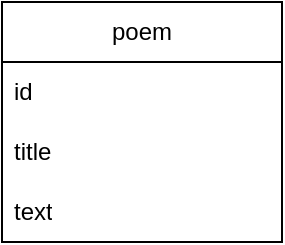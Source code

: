 <mxfile version="24.6.4" type="github">
  <diagram name="Página-1" id="OV9ODhNinOtaRQBBTTQM">
    <mxGraphModel dx="1434" dy="786" grid="1" gridSize="10" guides="1" tooltips="1" connect="1" arrows="1" fold="1" page="1" pageScale="1" pageWidth="827" pageHeight="1169" math="0" shadow="0">
      <root>
        <mxCell id="0" />
        <mxCell id="1" parent="0" />
        <mxCell id="Kp_UbcGyqBDmEeob_SjU-1" value="poem" style="swimlane;fontStyle=0;childLayout=stackLayout;horizontal=1;startSize=30;horizontalStack=0;resizeParent=1;resizeParentMax=0;resizeLast=0;collapsible=1;marginBottom=0;whiteSpace=wrap;html=1;" vertex="1" parent="1">
          <mxGeometry x="300" y="170" width="140" height="120" as="geometry" />
        </mxCell>
        <mxCell id="Kp_UbcGyqBDmEeob_SjU-2" value="id" style="text;strokeColor=none;fillColor=none;align=left;verticalAlign=middle;spacingLeft=4;spacingRight=4;overflow=hidden;points=[[0,0.5],[1,0.5]];portConstraint=eastwest;rotatable=0;whiteSpace=wrap;html=1;" vertex="1" parent="Kp_UbcGyqBDmEeob_SjU-1">
          <mxGeometry y="30" width="140" height="30" as="geometry" />
        </mxCell>
        <mxCell id="Kp_UbcGyqBDmEeob_SjU-3" value="title" style="text;strokeColor=none;fillColor=none;align=left;verticalAlign=middle;spacingLeft=4;spacingRight=4;overflow=hidden;points=[[0,0.5],[1,0.5]];portConstraint=eastwest;rotatable=0;whiteSpace=wrap;html=1;" vertex="1" parent="Kp_UbcGyqBDmEeob_SjU-1">
          <mxGeometry y="60" width="140" height="30" as="geometry" />
        </mxCell>
        <mxCell id="Kp_UbcGyqBDmEeob_SjU-4" value="text" style="text;strokeColor=none;fillColor=none;align=left;verticalAlign=middle;spacingLeft=4;spacingRight=4;overflow=hidden;points=[[0,0.5],[1,0.5]];portConstraint=eastwest;rotatable=0;whiteSpace=wrap;html=1;" vertex="1" parent="Kp_UbcGyqBDmEeob_SjU-1">
          <mxGeometry y="90" width="140" height="30" as="geometry" />
        </mxCell>
      </root>
    </mxGraphModel>
  </diagram>
</mxfile>
